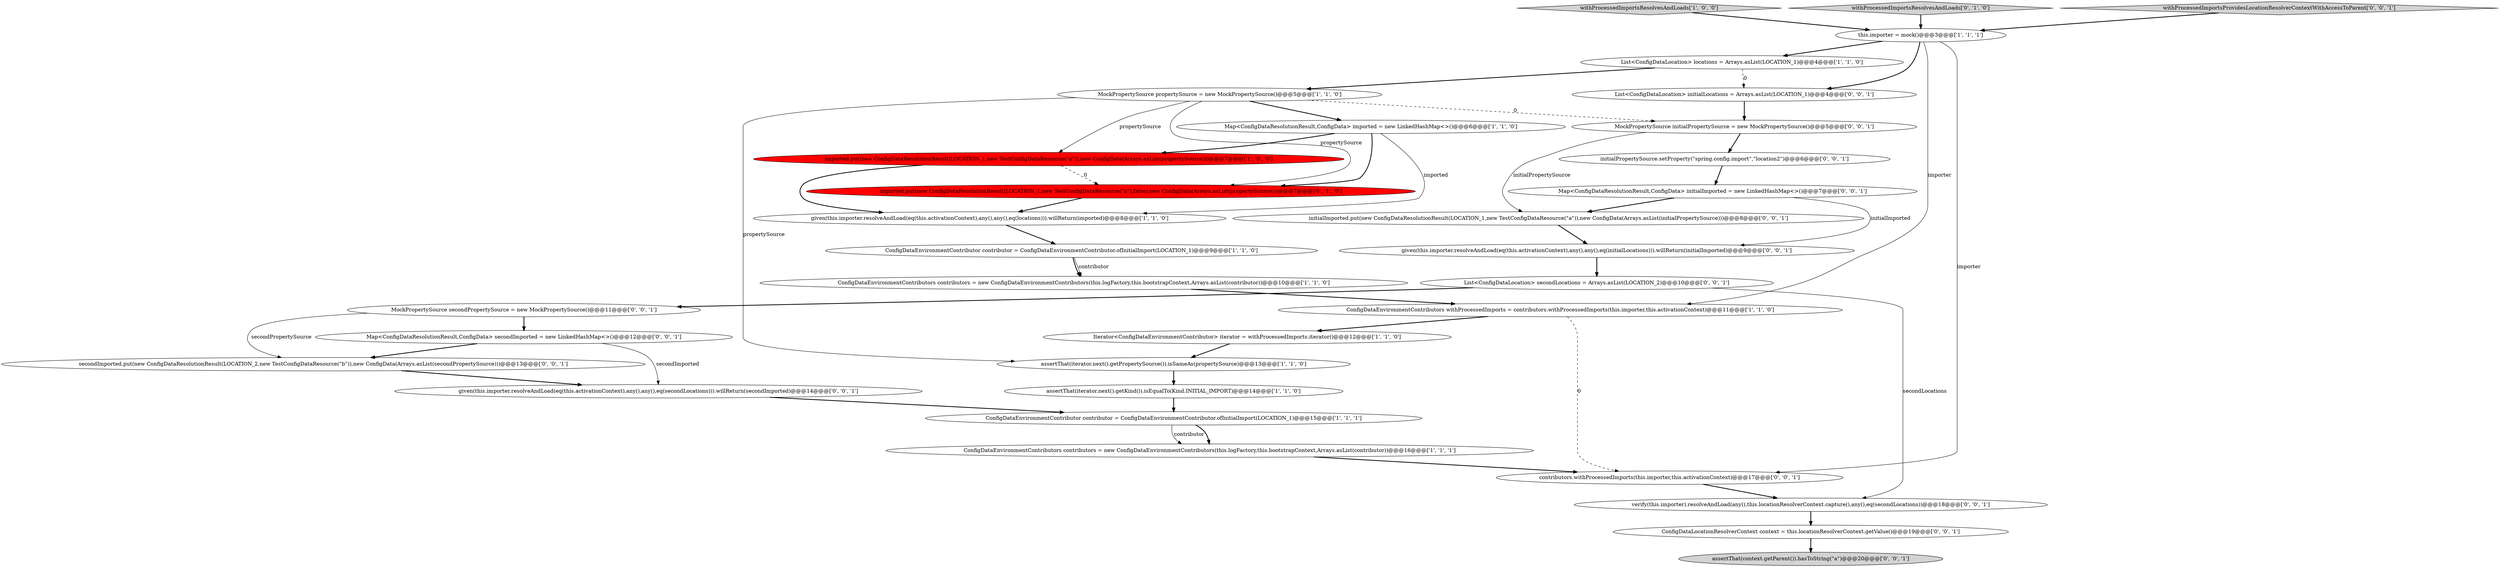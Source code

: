 digraph {
12 [style = filled, label = "this.importer = mock()@@@3@@@['1', '1', '1']", fillcolor = white, shape = ellipse image = "AAA0AAABBB1BBB"];
3 [style = filled, label = "ConfigDataEnvironmentContributors contributors = new ConfigDataEnvironmentContributors(this.logFactory,this.bootstrapContext,Arrays.asList(contributor))@@@10@@@['1', '1', '0']", fillcolor = white, shape = ellipse image = "AAA0AAABBB1BBB"];
9 [style = filled, label = "ConfigDataEnvironmentContributors contributors = new ConfigDataEnvironmentContributors(this.logFactory,this.bootstrapContext,Arrays.asList(contributor))@@@16@@@['1', '1', '1']", fillcolor = white, shape = ellipse image = "AAA0AAABBB1BBB"];
32 [style = filled, label = "assertThat(context.getParent()).hasToString(\"a\")@@@20@@@['0', '0', '1']", fillcolor = lightgray, shape = ellipse image = "AAA0AAABBB3BBB"];
13 [style = filled, label = "imported.put(new ConfigDataResolutionResult(LOCATION_1,new TestConfigDataResource(\"a\")),new ConfigData(Arrays.asList(propertySource)))@@@7@@@['1', '0', '0']", fillcolor = red, shape = ellipse image = "AAA1AAABBB1BBB"];
11 [style = filled, label = "Iterator<ConfigDataEnvironmentContributor> iterator = withProcessedImports.iterator()@@@12@@@['1', '1', '0']", fillcolor = white, shape = ellipse image = "AAA0AAABBB1BBB"];
24 [style = filled, label = "verify(this.importer).resolveAndLoad(any(),this.locationResolverContext.capture(),any(),eq(secondLocations))@@@18@@@['0', '0', '1']", fillcolor = white, shape = ellipse image = "AAA0AAABBB3BBB"];
26 [style = filled, label = "MockPropertySource initialPropertySource = new MockPropertySource()@@@5@@@['0', '0', '1']", fillcolor = white, shape = ellipse image = "AAA0AAABBB3BBB"];
1 [style = filled, label = "assertThat(iterator.next().getKind()).isEqualTo(Kind.INITIAL_IMPORT)@@@14@@@['1', '1', '0']", fillcolor = white, shape = ellipse image = "AAA0AAABBB1BBB"];
4 [style = filled, label = "assertThat(iterator.next().getPropertySource()).isSameAs(propertySource)@@@13@@@['1', '1', '0']", fillcolor = white, shape = ellipse image = "AAA0AAABBB1BBB"];
28 [style = filled, label = "ConfigDataLocationResolverContext context = this.locationResolverContext.getValue()@@@19@@@['0', '0', '1']", fillcolor = white, shape = ellipse image = "AAA0AAABBB3BBB"];
6 [style = filled, label = "Map<ConfigDataResolutionResult,ConfigData> imported = new LinkedHashMap<>()@@@6@@@['1', '1', '0']", fillcolor = white, shape = ellipse image = "AAA0AAABBB1BBB"];
0 [style = filled, label = "withProcessedImportsResolvesAndLoads['1', '0', '0']", fillcolor = lightgray, shape = diamond image = "AAA0AAABBB1BBB"];
17 [style = filled, label = "given(this.importer.resolveAndLoad(eq(this.activationContext),any(),any(),eq(secondLocations))).willReturn(secondImported)@@@14@@@['0', '0', '1']", fillcolor = white, shape = ellipse image = "AAA0AAABBB3BBB"];
23 [style = filled, label = "MockPropertySource secondPropertySource = new MockPropertySource()@@@11@@@['0', '0', '1']", fillcolor = white, shape = ellipse image = "AAA0AAABBB3BBB"];
31 [style = filled, label = "List<ConfigDataLocation> initialLocations = Arrays.asList(LOCATION_1)@@@4@@@['0', '0', '1']", fillcolor = white, shape = ellipse image = "AAA0AAABBB3BBB"];
18 [style = filled, label = "given(this.importer.resolveAndLoad(eq(this.activationContext),any(),any(),eq(initialLocations))).willReturn(initialImported)@@@9@@@['0', '0', '1']", fillcolor = white, shape = ellipse image = "AAA0AAABBB3BBB"];
30 [style = filled, label = "List<ConfigDataLocation> secondLocations = Arrays.asList(LOCATION_2)@@@10@@@['0', '0', '1']", fillcolor = white, shape = ellipse image = "AAA0AAABBB3BBB"];
8 [style = filled, label = "given(this.importer.resolveAndLoad(eq(this.activationContext),any(),any(),eq(locations))).willReturn(imported)@@@8@@@['1', '1', '0']", fillcolor = white, shape = ellipse image = "AAA0AAABBB1BBB"];
16 [style = filled, label = "imported.put(new ConfigDataResolutionResult(LOCATION_1,new TestConfigDataResource(\"a\"),false),new ConfigData(Arrays.asList(propertySource)))@@@7@@@['0', '1', '0']", fillcolor = red, shape = ellipse image = "AAA1AAABBB2BBB"];
27 [style = filled, label = "Map<ConfigDataResolutionResult,ConfigData> initialImported = new LinkedHashMap<>()@@@7@@@['0', '0', '1']", fillcolor = white, shape = ellipse image = "AAA0AAABBB3BBB"];
20 [style = filled, label = "initialPropertySource.setProperty(\"spring.config.import\",\"location2\")@@@6@@@['0', '0', '1']", fillcolor = white, shape = ellipse image = "AAA0AAABBB3BBB"];
10 [style = filled, label = "ConfigDataEnvironmentContributor contributor = ConfigDataEnvironmentContributor.ofInitialImport(LOCATION_1)@@@9@@@['1', '1', '0']", fillcolor = white, shape = ellipse image = "AAA0AAABBB1BBB"];
14 [style = filled, label = "ConfigDataEnvironmentContributors withProcessedImports = contributors.withProcessedImports(this.importer,this.activationContext)@@@11@@@['1', '1', '0']", fillcolor = white, shape = ellipse image = "AAA0AAABBB1BBB"];
25 [style = filled, label = "contributors.withProcessedImports(this.importer,this.activationContext)@@@17@@@['0', '0', '1']", fillcolor = white, shape = ellipse image = "AAA0AAABBB3BBB"];
15 [style = filled, label = "withProcessedImportsResolvesAndLoads['0', '1', '0']", fillcolor = lightgray, shape = diamond image = "AAA0AAABBB2BBB"];
22 [style = filled, label = "secondImported.put(new ConfigDataResolutionResult(LOCATION_2,new TestConfigDataResource(\"b\")),new ConfigData(Arrays.asList(secondPropertySource)))@@@13@@@['0', '0', '1']", fillcolor = white, shape = ellipse image = "AAA0AAABBB3BBB"];
7 [style = filled, label = "ConfigDataEnvironmentContributor contributor = ConfigDataEnvironmentContributor.ofInitialImport(LOCATION_1)@@@15@@@['1', '1', '1']", fillcolor = white, shape = ellipse image = "AAA0AAABBB1BBB"];
19 [style = filled, label = "Map<ConfigDataResolutionResult,ConfigData> secondImported = new LinkedHashMap<>()@@@12@@@['0', '0', '1']", fillcolor = white, shape = ellipse image = "AAA0AAABBB3BBB"];
21 [style = filled, label = "initialImported.put(new ConfigDataResolutionResult(LOCATION_1,new TestConfigDataResource(\"a\")),new ConfigData(Arrays.asList(initialPropertySource)))@@@8@@@['0', '0', '1']", fillcolor = white, shape = ellipse image = "AAA0AAABBB3BBB"];
29 [style = filled, label = "withProcessedImportsProvidesLocationResolverContextWithAccessToParent['0', '0', '1']", fillcolor = lightgray, shape = diamond image = "AAA0AAABBB3BBB"];
2 [style = filled, label = "MockPropertySource propertySource = new MockPropertySource()@@@5@@@['1', '1', '0']", fillcolor = white, shape = ellipse image = "AAA0AAABBB1BBB"];
5 [style = filled, label = "List<ConfigDataLocation> locations = Arrays.asList(LOCATION_1)@@@4@@@['1', '1', '0']", fillcolor = white, shape = ellipse image = "AAA0AAABBB1BBB"];
24->28 [style = bold, label=""];
8->10 [style = bold, label=""];
7->9 [style = solid, label="contributor"];
6->8 [style = solid, label="imported"];
12->5 [style = bold, label=""];
16->8 [style = bold, label=""];
14->25 [style = dashed, label="0"];
2->6 [style = bold, label=""];
0->12 [style = bold, label=""];
11->4 [style = bold, label=""];
3->14 [style = bold, label=""];
30->23 [style = bold, label=""];
18->30 [style = bold, label=""];
10->3 [style = bold, label=""];
10->3 [style = solid, label="contributor"];
2->16 [style = solid, label="propertySource"];
2->4 [style = solid, label="propertySource"];
12->25 [style = solid, label="importer"];
1->7 [style = bold, label=""];
21->18 [style = bold, label=""];
2->13 [style = solid, label="propertySource"];
28->32 [style = bold, label=""];
20->27 [style = bold, label=""];
17->7 [style = bold, label=""];
7->9 [style = bold, label=""];
25->24 [style = bold, label=""];
31->26 [style = bold, label=""];
5->2 [style = bold, label=""];
12->14 [style = solid, label="importer"];
29->12 [style = bold, label=""];
6->16 [style = bold, label=""];
6->13 [style = bold, label=""];
23->19 [style = bold, label=""];
9->25 [style = bold, label=""];
30->24 [style = solid, label="secondLocations"];
19->17 [style = solid, label="secondImported"];
13->16 [style = dashed, label="0"];
5->31 [style = dashed, label="0"];
22->17 [style = bold, label=""];
4->1 [style = bold, label=""];
15->12 [style = bold, label=""];
2->26 [style = dashed, label="0"];
13->8 [style = bold, label=""];
27->21 [style = bold, label=""];
14->11 [style = bold, label=""];
19->22 [style = bold, label=""];
26->21 [style = solid, label="initialPropertySource"];
12->31 [style = bold, label=""];
26->20 [style = bold, label=""];
27->18 [style = solid, label="initialImported"];
23->22 [style = solid, label="secondPropertySource"];
}
